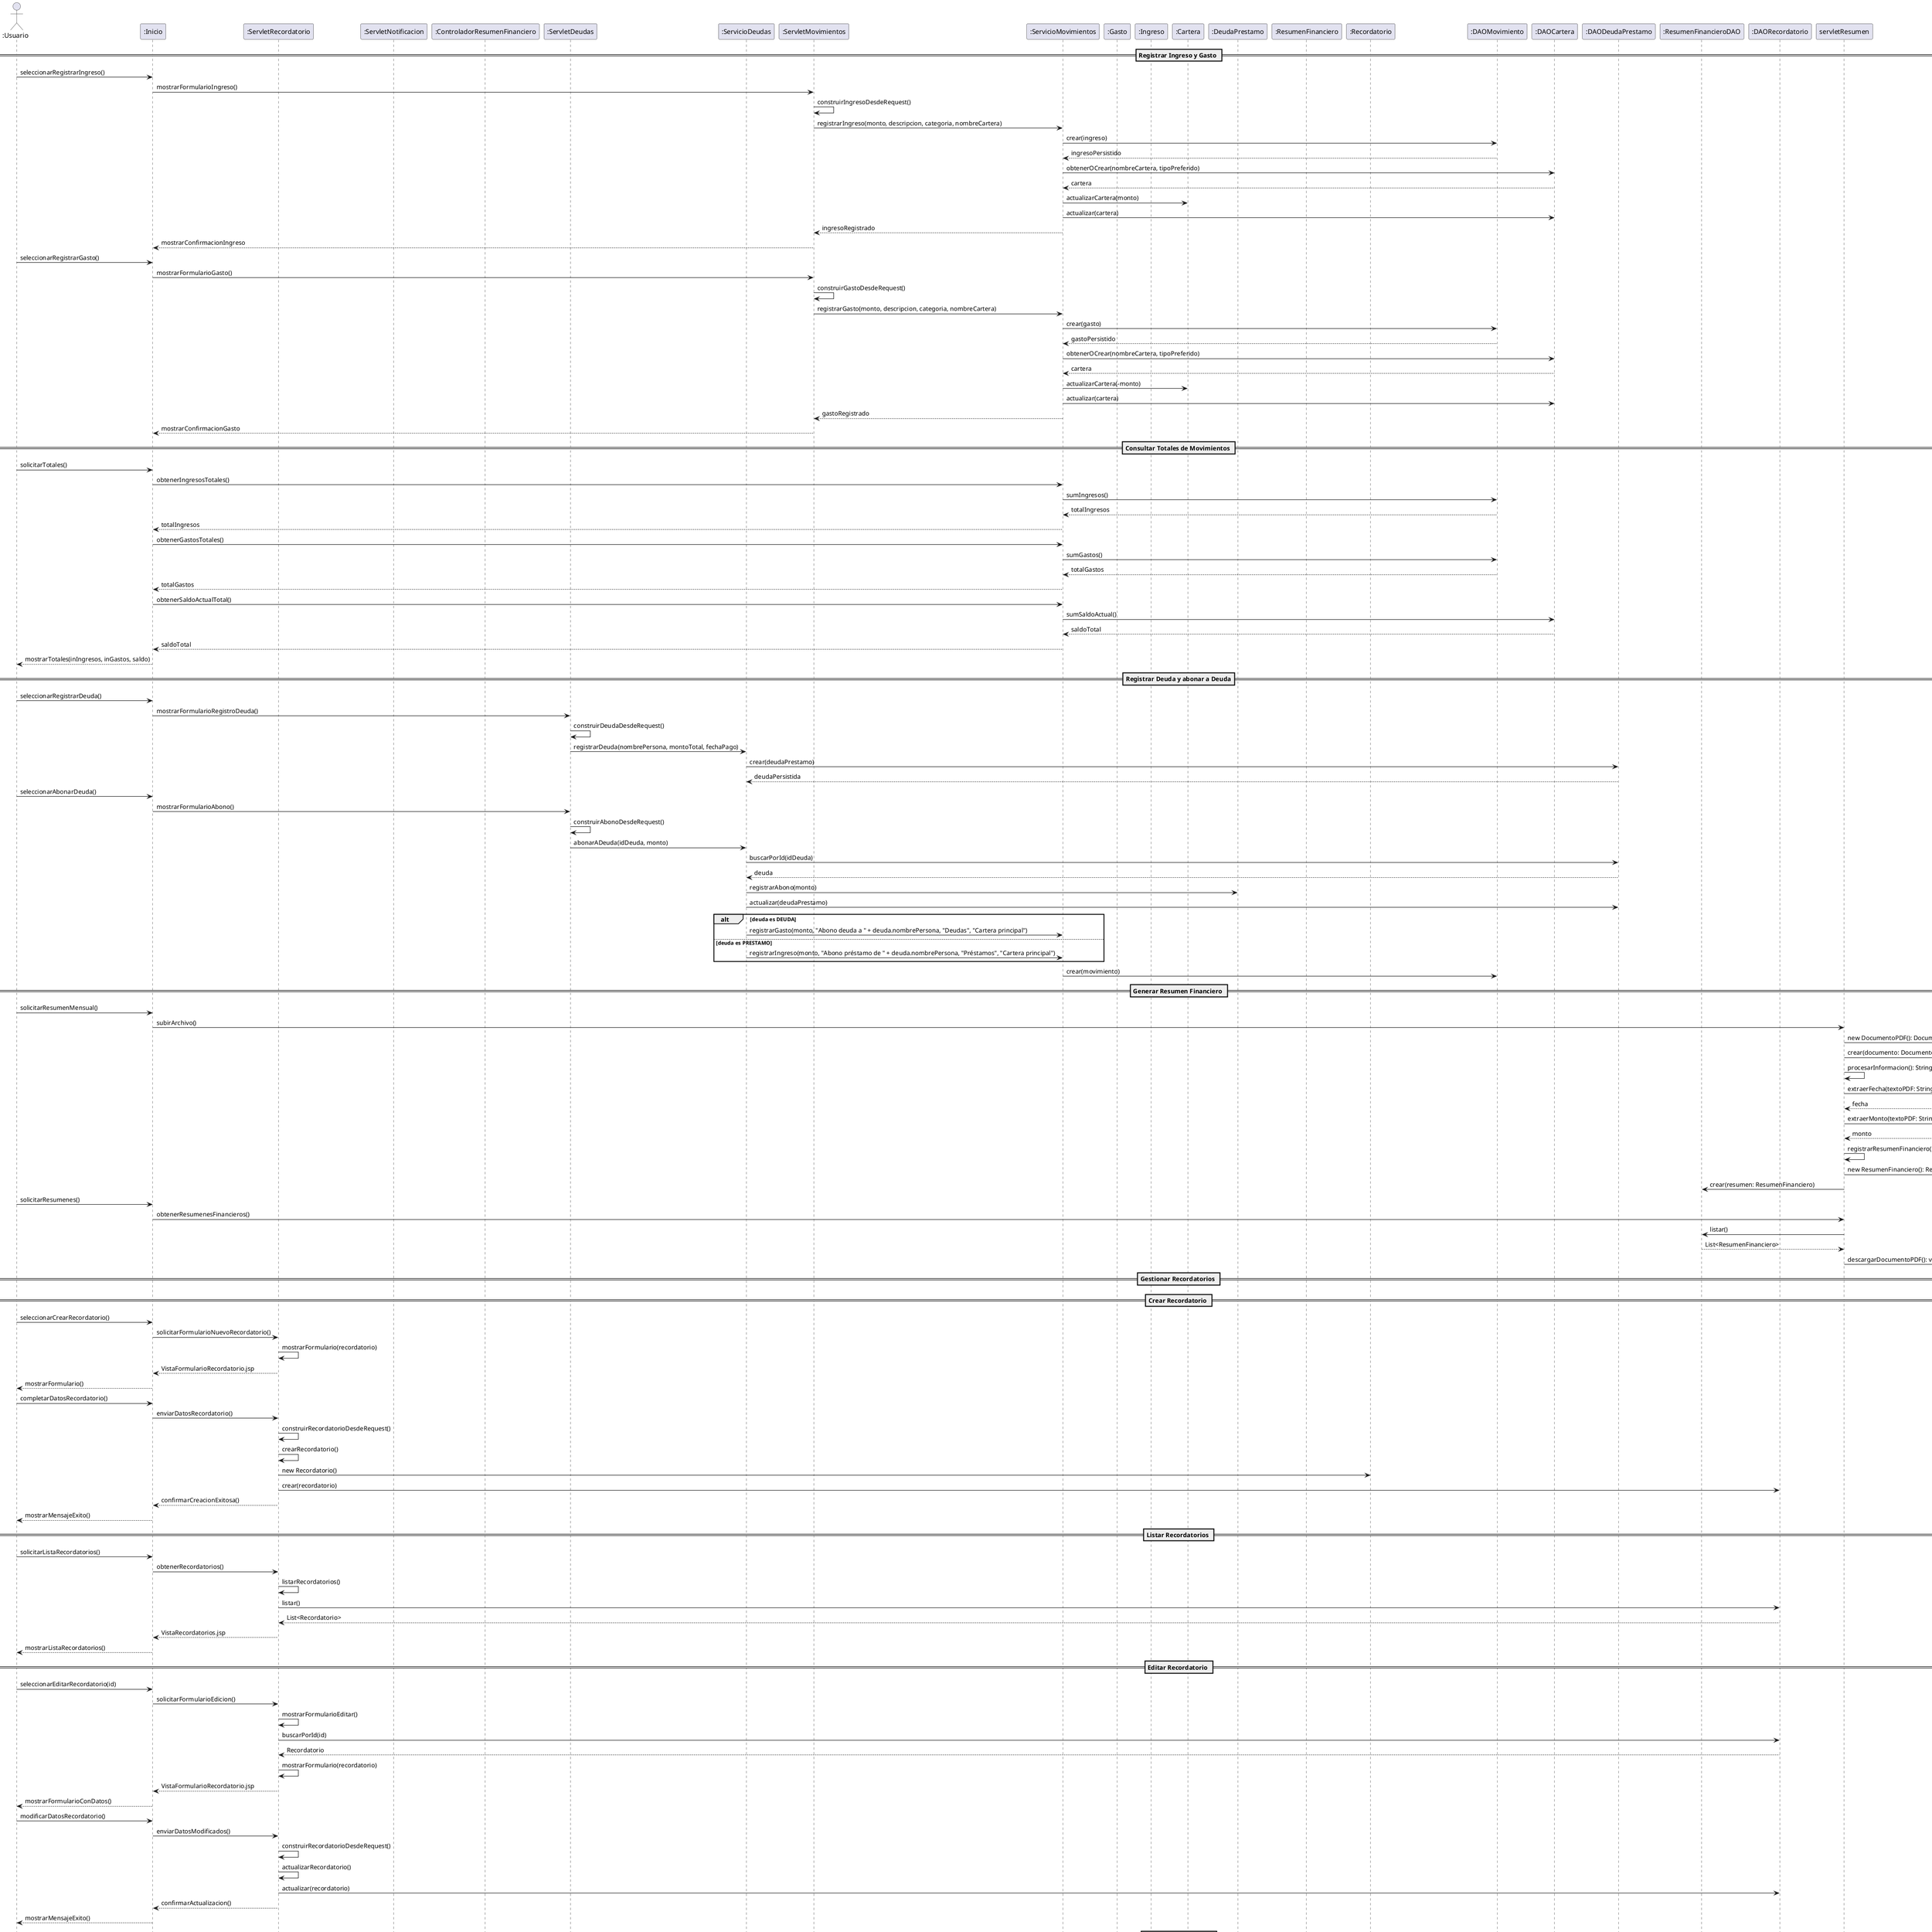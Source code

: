 @startuml

actor ":Usuario" as usuario
participant ":Inicio" as inicio
participant ":ServletRecordatorio" as servletRecordatorio
participant ":ServletNotificacion" as servletNotificacion
participant ":ControladorResumenFinanciero" as controladorResumen
participant ":ServletDeudas" as servletDeudas
participant ":ServicioDeudas" as servicioDeudas
participant ":ServletMovimientos" as servletMovimientos
participant ":ServicioMovimientos" as servicioMovimientos
participant ":Gasto" as gasto
participant ":Ingreso" as ingreso
participant ":Cartera" as cartera
participant ":DeudaPrestamo" as deudaPrestamo
participant ":ResumenFinanciero" as resumen
participant ":Recordatorio" as recordatorio
participant ":DAOMovimiento" as daoMovimiento
participant ":DAOCartera" as carteraDAO
participant ":DAODeudaPrestamo" as deudaPrestamoDAO
participant ":ResumenFinancieroDAO" as resumenDAO
participant ":DAORecordatorio" as DAOrecordatorio

== Registrar Ingreso y Gasto ==
usuario -> inicio: seleccionarRegistrarIngreso()
inicio -> servletMovimientos: mostrarFormularioIngreso()
servletMovimientos -> servletMovimientos: construirIngresoDesdeRequest()
servletMovimientos -> servicioMovimientos: registrarIngreso(monto, descripcion, categoria, nombreCartera)
servicioMovimientos -> daoMovimiento: crear(ingreso)
daoMovimiento --> servicioMovimientos: ingresoPersistido
servicioMovimientos -> carteraDAO: obtenerOCrear(nombreCartera, tipoPreferido)
carteraDAO --> servicioMovimientos: cartera
servicioMovimientos -> cartera: actualizarCartera(monto)
servicioMovimientos -> carteraDAO: actualizar(cartera)
servicioMovimientos --> servletMovimientos: ingresoRegistrado
servletMovimientos --> inicio: mostrarConfirmacionIngreso

usuario -> inicio: seleccionarRegistrarGasto()
inicio -> servletMovimientos: mostrarFormularioGasto()
servletMovimientos -> servletMovimientos: construirGastoDesdeRequest()
servletMovimientos -> servicioMovimientos: registrarGasto(monto, descripcion, categoria, nombreCartera)
servicioMovimientos -> daoMovimiento: crear(gasto)
daoMovimiento --> servicioMovimientos: gastoPersistido
servicioMovimientos -> carteraDAO: obtenerOCrear(nombreCartera, tipoPreferido)
carteraDAO --> servicioMovimientos: cartera
servicioMovimientos -> cartera: actualizarCartera(-monto)
servicioMovimientos -> carteraDAO: actualizar(cartera)
servicioMovimientos --> servletMovimientos: gastoRegistrado
servletMovimientos --> inicio: mostrarConfirmacionGasto

== Consultar Totales de Movimientos ==
usuario -> inicio: solicitarTotales()
inicio -> servicioMovimientos: obtenerIngresosTotales()
servicioMovimientos -> daoMovimiento: sumIngresos()
daoMovimiento --> servicioMovimientos: totalIngresos
servicioMovimientos --> inicio: totalIngresos
inicio -> servicioMovimientos: obtenerGastosTotales()
servicioMovimientos -> daoMovimiento: sumGastos()
daoMovimiento --> servicioMovimientos: totalGastos
servicioMovimientos --> inicio: totalGastos
inicio -> servicioMovimientos: obtenerSaldoActualTotal()
servicioMovimientos -> carteraDAO: sumSaldoActual()
carteraDAO --> servicioMovimientos: saldoTotal
servicioMovimientos --> inicio: saldoTotal
inicio --> usuario: mostrarTotales(inIngresos, inGastos, saldo)

== Registrar Deuda y abonar a Deuda==
usuario -> inicio: seleccionarRegistrarDeuda()
inicio -> servletDeudas: mostrarFormularioRegistroDeuda()
servletDeudas -> servletDeudas: construirDeudaDesdeRequest()
servletDeudas -> servicioDeudas: registrarDeuda(nombrePersona, montoTotal, fechaPago)
servicioDeudas -> deudaPrestamoDAO: crear(deudaPrestamo)
deudaPrestamoDAO --> servicioDeudas: deudaPersistida

usuario -> inicio: seleccionarAbonarDeuda()
inicio -> servletDeudas: mostrarFormularioAbono()
servletDeudas -> servletDeudas: construirAbonoDesdeRequest()
servletDeudas -> servicioDeudas: abonarADeuda(idDeuda, monto)
servicioDeudas -> deudaPrestamoDAO: buscarPorId(idDeuda)
deudaPrestamoDAO --> servicioDeudas: deuda
servicioDeudas -> deudaPrestamo: registrarAbono(monto)
servicioDeudas -> deudaPrestamoDAO: actualizar(deudaPrestamo)

alt deuda es DEUDA
    servicioDeudas -> servicioMovimientos: registrarGasto(monto, "Abono deuda a " + deuda.nombrePersona, "Deudas", "Cartera principal")
else deuda es PRESTAMO
    servicioDeudas -> servicioMovimientos: registrarIngreso(monto, "Abono préstamo de " + deuda.nombrePersona, "Préstamos", "Cartera principal")
end
servicioMovimientos -> daoMovimiento: crear(movimiento)

== Generar Resumen Financiero ==
usuario -> inicio: solicitarResumenMensual()
inicio -> servletResumen: subirArchivo()
servletResumen -> documentoPDF: new DocumentoPDF(): DocumentoPDF
servletResumen -> daoDocumentoPDF: crear(documento: DocumentoPDF)
servletResumen -> servletResumen: procesarInformacion(): String
servletResumen -> servicioResumen: extraerFecha(textoPDF: String)
servicioResumen --> servletResumen: fecha
servletResumen -> servicioResumen: extraerMonto(textoPDF: String)
servicioResumen --> servletResumen: monto
servletResumen -> servletResumen: registrarResumenFinanciero(informacionProcesada: List<String>)
servletResumen -> ResumenFinanciero: new ResumenFinanciero(): ResumenFinanciero
servletResumen -> resumenDAO: crear(resumen: ResumenFinanciero)
usuario -> inicio: solicitarResumenes()
inicio -> servletResumen: obtenerResumenesFinancieros()
servletResumen -> resumenDAO: listar()
resumenDAO --> servletResumen: List<ResumenFinanciero>
servletResumen -> servletDocumentoPDF: descargarDocumentoPDF(): void

== Gestionar Recordatorios ==

== Crear Recordatorio ==

usuario -> inicio: seleccionarCrearRecordatorio()
inicio -> servletRecordatorio: solicitarFormularioNuevoRecordatorio()
servletRecordatorio -> servletRecordatorio: mostrarFormulario(recordatorio)
servletRecordatorio --> inicio: VistaFormularioRecordatorio.jsp
inicio --> usuario: mostrarFormulario()

usuario -> inicio: completarDatosRecordatorio()
inicio -> servletRecordatorio: enviarDatosRecordatorio()
servletRecordatorio -> servletRecordatorio: construirRecordatorioDesdeRequest()
servletRecordatorio -> servletRecordatorio: crearRecordatorio()
servletRecordatorio -> recordatorio: new Recordatorio()
servletRecordatorio -> DAOrecordatorio: crear(recordatorio)
servletRecordatorio --> inicio: confirmarCreacionExitosa()
inicio --> usuario: mostrarMensajeExito()

== Listar Recordatorios ==
usuario -> inicio: solicitarListaRecordatorios()
inicio -> servletRecordatorio: obtenerRecordatorios()
servletRecordatorio -> servletRecordatorio: listarRecordatorios()
servletRecordatorio -> DAOrecordatorio: listar()
DAOrecordatorio --> servletRecordatorio: List<Recordatorio>
servletRecordatorio --> inicio: VistaRecordatorios.jsp
inicio --> usuario: mostrarListaRecordatorios()

== Editar Recordatorio ==
usuario -> inicio: seleccionarEditarRecordatorio(id)
inicio -> servletRecordatorio: solicitarFormularioEdicion()
servletRecordatorio -> servletRecordatorio: mostrarFormularioEditar()
servletRecordatorio -> DAOrecordatorio: buscarPorId(id)
DAOrecordatorio --> servletRecordatorio: Recordatorio
servletRecordatorio -> servletRecordatorio: mostrarFormulario(recordatorio)
servletRecordatorio --> inicio: VistaFormularioRecordatorio.jsp
inicio --> usuario: mostrarFormularioConDatos()

usuario -> inicio: modificarDatosRecordatorio()
inicio -> servletRecordatorio: enviarDatosModificados()
servletRecordatorio -> servletRecordatorio: construirRecordatorioDesdeRequest()
servletRecordatorio -> servletRecordatorio: actualizarRecordatorio()
servletRecordatorio -> DAOrecordatorio: actualizar(recordatorio)
servletRecordatorio --> inicio: confirmarActualizacion()
inicio --> usuario: mostrarMensajeExito()

== Eliminar Recordatorio ==
usuario -> inicio: solicitarEliminarRecordatorio(id)
inicio -> servletRecordatorio: eliminarRecordatorio()
servletRecordatorio -> servletRecordatorio: borrarRecordatorio()
servletRecordatorio -> DAOrecordatorio: borrar(idRecordatorio)
servletRecordatorio --> inicio: confirmarEliminacion()
inicio --> usuario: mostrarMensajeExito()

== Obtener Notificaciones ==
usuario -> servletNotificacion: solicitarNotificaciones()
servletNotificacion -> DAOrecordatorio: listarActivos()
DAOrecordatorio --> servletNotificacion: List<Recordatorio>

loop para cada recordatorio
    servletNotificacion -> recordatorio: obtenerFechaVencimiento(hoy)
    recordatorio -> recordatorio: calcularProximaFechaVencimiento(desde)
    recordatorio --> servletNotificacion: Optional<LocalDate>
end

servletNotificacion -> servletNotificacion: procesarNotificaciones()
servletNotificacion --> inicio: notificaciones JSON
inicio -->  usuario: mostrarNotificaciones()


@enduml